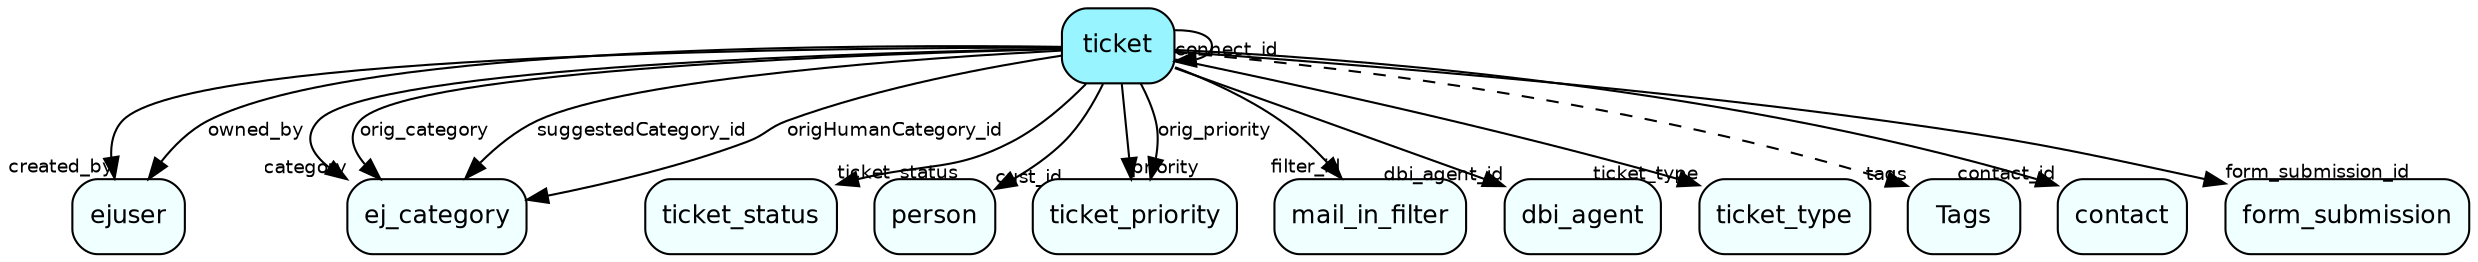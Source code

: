 digraph ticket  {
node [shape = box style="rounded, filled" fontname = "Helvetica" fontsize = "12" ]
edge [fontname = "Helvetica" fontsize = "9"]

ticket[fillcolor = "cadetblue1"]
ejuser[fillcolor = "azure1"]
ej_category[fillcolor = "azure1"]
ticket_status[fillcolor = "azure1"]
person[fillcolor = "azure1"]
ticket_priority[fillcolor = "azure1"]
mail_in_filter[fillcolor = "azure1"]
dbi_agent[fillcolor = "azure1"]
ticket_type[fillcolor = "azure1"]
Tags[fillcolor = "azure1"]
contact[fillcolor = "azure1"]
form_submission[fillcolor = "azure1"]
ticket -> ticket [headlabel = "connect_id"]
ticket -> ejuser [headlabel = "created_by"]
ticket -> ejuser [label = "owned_by"]
ticket -> ej_category [headlabel = "category"]
ticket -> ej_category [label = "orig_category"]
ticket -> ticket_status [headlabel = "ticket_status"]
ticket -> person [headlabel = "cust_id"]
ticket -> ticket_priority [headlabel = "priority"]
ticket -> ticket_priority [label = "orig_priority"]
ticket -> mail_in_filter [headlabel = "filter_id"]
ticket -> dbi_agent [headlabel = "dbi_agent_id"]
ticket -> ticket_type [headlabel = "ticket_type"]
ticket -> Tags [headlabel = "tags" style="dashed"]
ticket -> contact [headlabel = "contact_id"]
ticket -> form_submission [headlabel = "form_submission_id"]
ticket -> ej_category [label = "suggestedCategory_id"]
ticket -> ej_category [label = "origHumanCategory_id"]
}
